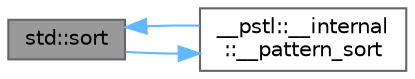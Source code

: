 digraph "std::sort"
{
 // LATEX_PDF_SIZE
  bgcolor="transparent";
  edge [fontname=Helvetica,fontsize=10,labelfontname=Helvetica,labelfontsize=10];
  node [fontname=Helvetica,fontsize=10,shape=box,height=0.2,width=0.4];
  rankdir="LR";
  Node1 [id="Node000001",label="std::sort",height=0.2,width=0.4,color="gray40", fillcolor="grey60", style="filled", fontcolor="black",tooltip=" "];
  Node1 -> Node2 [id="edge5_Node000001_Node000002",color="steelblue1",style="solid",tooltip=" "];
  Node2 [id="Node000002",label="__pstl::__internal\l::__pattern_sort",height=0.2,width=0.4,color="grey40", fillcolor="white", style="filled",URL="$namespace____pstl_1_1____internal.html#a5ccc13fdf58da10d6d45be7770ad0a4c",tooltip=" "];
  Node2 -> Node1 [id="edge6_Node000002_Node000001",color="steelblue1",style="solid",tooltip=" "];
}
